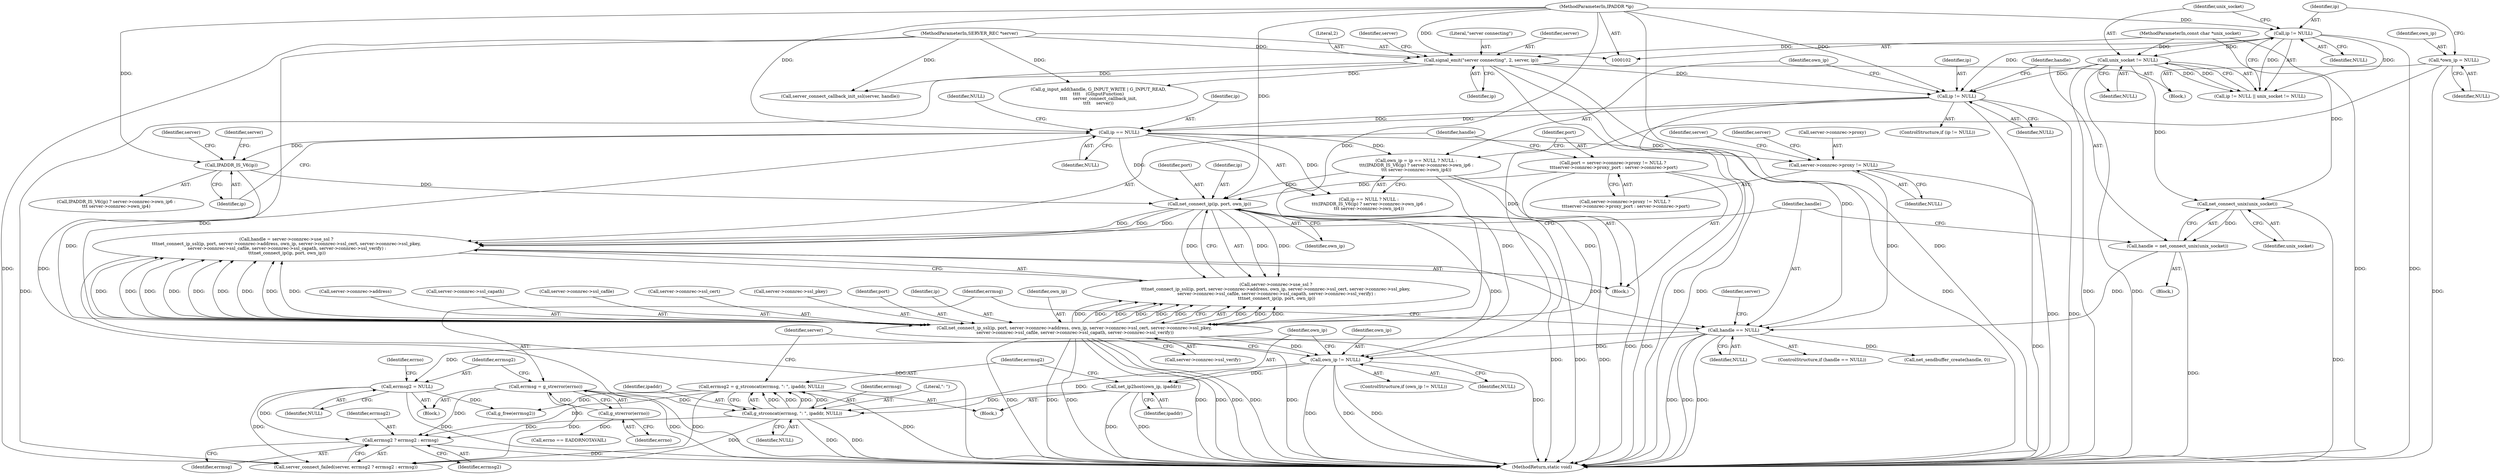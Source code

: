 digraph "0_irssi-proxy_85bbc05b21678e80423815d2ef1dfe26208491ab_3@pointer" {
"1000292" [label="(Call,errmsg2 ? errmsg2 : errmsg)"];
"1000258" [label="(Call,errmsg2 = g_strconcat(errmsg, \": \", ipaddr, NULL))"];
"1000260" [label="(Call,g_strconcat(errmsg, \": \", ipaddr, NULL))"];
"1000238" [label="(Call,errmsg = g_strerror(errno))"];
"1000240" [label="(Call,g_strerror(errno))"];
"1000255" [label="(Call,net_ip2host(own_ip, ipaddr))"];
"1000251" [label="(Call,own_ip != NULL)"];
"1000223" [label="(Call,net_connect_ip(ip, port, own_ip))"];
"1000144" [label="(Call,ip == NULL)"];
"1000137" [label="(Call,ip != NULL)"];
"1000124" [label="(Call,signal_emit(\"server connecting\", 2, server, ip))"];
"1000103" [label="(MethodParameterIn,SERVER_REC *server)"];
"1000118" [label="(Call,ip != NULL)"];
"1000104" [label="(MethodParameterIn,IPADDR *ip)"];
"1000121" [label="(Call,unix_socket != NULL)"];
"1000105" [label="(MethodParameterIn,const char *unix_socket)"];
"1000149" [label="(Call,IPADDR_IS_V6(ip))"];
"1000161" [label="(Call,port = server->connrec->proxy != NULL ?\n \t\t\tserver->connrec->proxy_port : server->connrec->port)"];
"1000141" [label="(Call,own_ip = ip == NULL ? NULL :\n\t\t\t(IPADDR_IS_V6(ip) ? server->connrec->own_ip6 :\n\t\t\t server->connrec->own_ip4))"];
"1000189" [label="(Call,net_connect_ip_ssl(ip, port, server->connrec->address, own_ip, server->connrec->ssl_cert, server->connrec->ssl_pkey,\n server->connrec->ssl_cafile, server->connrec->ssl_capath, server->connrec->ssl_verify))"];
"1000109" [label="(Call,*own_ip = NULL)"];
"1000234" [label="(Call,handle == NULL)"];
"1000181" [label="(Call,handle = server->connrec->use_ssl ?\n\t\t\tnet_connect_ip_ssl(ip, port, server->connrec->address, own_ip, server->connrec->ssl_cert, server->connrec->ssl_pkey,\n server->connrec->ssl_cafile, server->connrec->ssl_capath, server->connrec->ssl_verify) :\n \t\t\tnet_connect_ip(ip, port, own_ip))"];
"1000229" [label="(Call,handle = net_connect_unix(unix_socket))"];
"1000231" [label="(Call,net_connect_unix(unix_socket))"];
"1000164" [label="(Call,server->connrec->proxy != NULL)"];
"1000242" [label="(Call,errmsg2 = NULL)"];
"1000258" [label="(Call,errmsg2 = g_strconcat(errmsg, \": \", ipaddr, NULL))"];
"1000251" [label="(Call,own_ip != NULL)"];
"1000140" [label="(Block,)"];
"1000181" [label="(Call,handle = server->connrec->use_ssl ?\n\t\t\tnet_connect_ip_ssl(ip, port, server->connrec->address, own_ip, server->connrec->ssl_cert, server->connrec->ssl_pkey,\n server->connrec->ssl_cafile, server->connrec->ssl_capath, server->connrec->ssl_verify) :\n \t\t\tnet_connect_ip(ip, port, own_ip))"];
"1000170" [label="(Identifier,NULL)"];
"1000136" [label="(ControlStructure,if (ip != NULL))"];
"1000228" [label="(Block,)"];
"1000147" [label="(Identifier,NULL)"];
"1000139" [label="(Identifier,NULL)"];
"1000142" [label="(Identifier,own_ip)"];
"1000192" [label="(Call,server->connrec->address)"];
"1000213" [label="(Call,server->connrec->ssl_capath)"];
"1000260" [label="(Call,g_strconcat(errmsg, \": \", ipaddr, NULL))"];
"1000189" [label="(Call,net_connect_ip_ssl(ip, port, server->connrec->address, own_ip, server->connrec->ssl_cert, server->connrec->ssl_pkey,\n server->connrec->ssl_cafile, server->connrec->ssl_capath, server->connrec->ssl_verify))"];
"1000103" [label="(MethodParameterIn,SERVER_REC *server)"];
"1000290" [label="(Call,server_connect_failed(server, errmsg2 ? errmsg2 : errmsg))"];
"1000121" [label="(Call,unix_socket != NULL)"];
"1000296" [label="(Call,g_free(errmsg2))"];
"1000122" [label="(Identifier,unix_socket)"];
"1000224" [label="(Identifier,ip)"];
"1000124" [label="(Call,signal_emit(\"server connecting\", 2, server, ip))"];
"1000263" [label="(Identifier,ipaddr)"];
"1000313" [label="(Call,server_connect_callback_init_ssl(server, handle))"];
"1000164" [label="(Call,server->connrec->proxy != NULL)"];
"1000163" [label="(Call,server->connrec->proxy != NULL ?\n \t\t\tserver->connrec->proxy_port : server->connrec->port)"];
"1000250" [label="(ControlStructure,if (own_ip != NULL))"];
"1000162" [label="(Identifier,port)"];
"1000182" [label="(Identifier,handle)"];
"1000229" [label="(Call,handle = net_connect_unix(unix_socket))"];
"1000226" [label="(Identifier,own_ip)"];
"1000295" [label="(Identifier,errmsg)"];
"1000141" [label="(Call,own_ip = ip == NULL ? NULL :\n\t\t\t(IPADDR_IS_V6(ip) ? server->connrec->own_ip6 :\n\t\t\t server->connrec->own_ip4))"];
"1000208" [label="(Call,server->connrec->ssl_cafile)"];
"1000105" [label="(MethodParameterIn,const char *unix_socket)"];
"1000261" [label="(Identifier,errmsg)"];
"1000106" [label="(Block,)"];
"1000252" [label="(Identifier,own_ip)"];
"1000143" [label="(Call,ip == NULL ? NULL :\n\t\t\t(IPADDR_IS_V6(ip) ? server->connrec->own_ip6 :\n\t\t\t server->connrec->own_ip4))"];
"1000198" [label="(Call,server->connrec->ssl_cert)"];
"1000244" [label="(Identifier,NULL)"];
"1000125" [label="(Literal,\"server connecting\")"];
"1000330" [label="(MethodReturn,static void)"];
"1000148" [label="(Call,IPADDR_IS_V6(ip) ? server->connrec->own_ip6 :\n\t\t\t server->connrec->own_ip4)"];
"1000238" [label="(Call,errmsg = g_strerror(errno))"];
"1000203" [label="(Call,server->connrec->ssl_pkey)"];
"1000255" [label="(Call,net_ip2host(own_ip, ipaddr))"];
"1000231" [label="(Call,net_connect_unix(unix_socket))"];
"1000223" [label="(Call,net_connect_ip(ip, port, own_ip))"];
"1000243" [label="(Identifier,errmsg2)"];
"1000153" [label="(Identifier,server)"];
"1000149" [label="(Call,IPADDR_IS_V6(ip))"];
"1000158" [label="(Identifier,server)"];
"1000247" [label="(Identifier,errno)"];
"1000293" [label="(Identifier,errmsg2)"];
"1000253" [label="(Identifier,NULL)"];
"1000191" [label="(Identifier,port)"];
"1000111" [label="(Identifier,NULL)"];
"1000264" [label="(Identifier,NULL)"];
"1000137" [label="(Call,ip != NULL)"];
"1000161" [label="(Call,port = server->connrec->proxy != NULL ?\n \t\t\tserver->connrec->proxy_port : server->connrec->port)"];
"1000110" [label="(Identifier,own_ip)"];
"1000236" [label="(Identifier,NULL)"];
"1000117" [label="(Call,ip != NULL || unix_socket != NULL)"];
"1000109" [label="(Call,*own_ip = NULL)"];
"1000321" [label="(Call,g_input_add(handle, G_INPUT_WRITE | G_INPUT_READ,\n\t\t\t\t    (GInputFunction)\n\t\t\t\t    server_connect_callback_init,\n\t\t\t\t    server))"];
"1000190" [label="(Identifier,ip)"];
"1000237" [label="(Block,)"];
"1000138" [label="(Identifier,ip)"];
"1000127" [label="(Identifier,server)"];
"1000183" [label="(Call,server->connrec->use_ssl ?\n\t\t\tnet_connect_ip_ssl(ip, port, server->connrec->address, own_ip, server->connrec->ssl_cert, server->connrec->ssl_pkey,\n server->connrec->ssl_cafile, server->connrec->ssl_capath, server->connrec->ssl_verify) :\n \t\t\tnet_connect_ip(ip, port, own_ip))"];
"1000230" [label="(Identifier,handle)"];
"1000146" [label="(Identifier,NULL)"];
"1000256" [label="(Identifier,own_ip)"];
"1000132" [label="(Identifier,server)"];
"1000118" [label="(Call,ip != NULL)"];
"1000242" [label="(Call,errmsg2 = NULL)"];
"1000294" [label="(Identifier,errmsg2)"];
"1000235" [label="(Identifier,handle)"];
"1000234" [label="(Call,handle == NULL)"];
"1000292" [label="(Call,errmsg2 ? errmsg2 : errmsg)"];
"1000178" [label="(Identifier,server)"];
"1000150" [label="(Identifier,ip)"];
"1000120" [label="(Identifier,NULL)"];
"1000232" [label="(Identifier,unix_socket)"];
"1000126" [label="(Literal,2)"];
"1000104" [label="(MethodParameterIn,IPADDR *ip)"];
"1000262" [label="(Literal,\": \")"];
"1000246" [label="(Call,errno == EADDRNOTAVAIL)"];
"1000218" [label="(Call,server->connrec->ssl_verify)"];
"1000233" [label="(ControlStructure,if (handle == NULL))"];
"1000267" [label="(Identifier,server)"];
"1000128" [label="(Identifier,ip)"];
"1000145" [label="(Identifier,ip)"];
"1000240" [label="(Call,g_strerror(errno))"];
"1000302" [label="(Identifier,server)"];
"1000119" [label="(Identifier,ip)"];
"1000144" [label="(Call,ip == NULL)"];
"1000304" [label="(Call,net_sendbuffer_create(handle, 0))"];
"1000257" [label="(Identifier,ipaddr)"];
"1000197" [label="(Identifier,own_ip)"];
"1000259" [label="(Identifier,errmsg2)"];
"1000173" [label="(Identifier,server)"];
"1000254" [label="(Block,)"];
"1000165" [label="(Call,server->connrec->proxy)"];
"1000225" [label="(Identifier,port)"];
"1000241" [label="(Identifier,errno)"];
"1000239" [label="(Identifier,errmsg)"];
"1000123" [label="(Identifier,NULL)"];
"1000292" -> "1000290"  [label="AST: "];
"1000292" -> "1000294"  [label="CFG: "];
"1000292" -> "1000295"  [label="CFG: "];
"1000293" -> "1000292"  [label="AST: "];
"1000294" -> "1000292"  [label="AST: "];
"1000295" -> "1000292"  [label="AST: "];
"1000290" -> "1000292"  [label="CFG: "];
"1000292" -> "1000330"  [label="DDG: "];
"1000258" -> "1000292"  [label="DDG: "];
"1000242" -> "1000292"  [label="DDG: "];
"1000238" -> "1000292"  [label="DDG: "];
"1000260" -> "1000292"  [label="DDG: "];
"1000258" -> "1000254"  [label="AST: "];
"1000258" -> "1000260"  [label="CFG: "];
"1000259" -> "1000258"  [label="AST: "];
"1000260" -> "1000258"  [label="AST: "];
"1000267" -> "1000258"  [label="CFG: "];
"1000258" -> "1000330"  [label="DDG: "];
"1000260" -> "1000258"  [label="DDG: "];
"1000260" -> "1000258"  [label="DDG: "];
"1000260" -> "1000258"  [label="DDG: "];
"1000260" -> "1000258"  [label="DDG: "];
"1000258" -> "1000290"  [label="DDG: "];
"1000258" -> "1000296"  [label="DDG: "];
"1000260" -> "1000264"  [label="CFG: "];
"1000261" -> "1000260"  [label="AST: "];
"1000262" -> "1000260"  [label="AST: "];
"1000263" -> "1000260"  [label="AST: "];
"1000264" -> "1000260"  [label="AST: "];
"1000260" -> "1000330"  [label="DDG: "];
"1000260" -> "1000330"  [label="DDG: "];
"1000238" -> "1000260"  [label="DDG: "];
"1000255" -> "1000260"  [label="DDG: "];
"1000251" -> "1000260"  [label="DDG: "];
"1000260" -> "1000290"  [label="DDG: "];
"1000238" -> "1000237"  [label="AST: "];
"1000238" -> "1000240"  [label="CFG: "];
"1000239" -> "1000238"  [label="AST: "];
"1000240" -> "1000238"  [label="AST: "];
"1000243" -> "1000238"  [label="CFG: "];
"1000238" -> "1000330"  [label="DDG: "];
"1000240" -> "1000238"  [label="DDG: "];
"1000238" -> "1000290"  [label="DDG: "];
"1000240" -> "1000241"  [label="CFG: "];
"1000241" -> "1000240"  [label="AST: "];
"1000240" -> "1000246"  [label="DDG: "];
"1000255" -> "1000254"  [label="AST: "];
"1000255" -> "1000257"  [label="CFG: "];
"1000256" -> "1000255"  [label="AST: "];
"1000257" -> "1000255"  [label="AST: "];
"1000259" -> "1000255"  [label="CFG: "];
"1000255" -> "1000330"  [label="DDG: "];
"1000255" -> "1000330"  [label="DDG: "];
"1000251" -> "1000255"  [label="DDG: "];
"1000251" -> "1000250"  [label="AST: "];
"1000251" -> "1000253"  [label="CFG: "];
"1000252" -> "1000251"  [label="AST: "];
"1000253" -> "1000251"  [label="AST: "];
"1000256" -> "1000251"  [label="CFG: "];
"1000267" -> "1000251"  [label="CFG: "];
"1000251" -> "1000330"  [label="DDG: "];
"1000251" -> "1000330"  [label="DDG: "];
"1000251" -> "1000330"  [label="DDG: "];
"1000223" -> "1000251"  [label="DDG: "];
"1000189" -> "1000251"  [label="DDG: "];
"1000109" -> "1000251"  [label="DDG: "];
"1000234" -> "1000251"  [label="DDG: "];
"1000223" -> "1000183"  [label="AST: "];
"1000223" -> "1000226"  [label="CFG: "];
"1000224" -> "1000223"  [label="AST: "];
"1000225" -> "1000223"  [label="AST: "];
"1000226" -> "1000223"  [label="AST: "];
"1000183" -> "1000223"  [label="CFG: "];
"1000223" -> "1000330"  [label="DDG: "];
"1000223" -> "1000330"  [label="DDG: "];
"1000223" -> "1000330"  [label="DDG: "];
"1000223" -> "1000181"  [label="DDG: "];
"1000223" -> "1000181"  [label="DDG: "];
"1000223" -> "1000181"  [label="DDG: "];
"1000223" -> "1000183"  [label="DDG: "];
"1000223" -> "1000183"  [label="DDG: "];
"1000223" -> "1000183"  [label="DDG: "];
"1000144" -> "1000223"  [label="DDG: "];
"1000149" -> "1000223"  [label="DDG: "];
"1000104" -> "1000223"  [label="DDG: "];
"1000161" -> "1000223"  [label="DDG: "];
"1000141" -> "1000223"  [label="DDG: "];
"1000144" -> "1000143"  [label="AST: "];
"1000144" -> "1000146"  [label="CFG: "];
"1000145" -> "1000144"  [label="AST: "];
"1000146" -> "1000144"  [label="AST: "];
"1000147" -> "1000144"  [label="CFG: "];
"1000150" -> "1000144"  [label="CFG: "];
"1000144" -> "1000141"  [label="DDG: "];
"1000137" -> "1000144"  [label="DDG: "];
"1000137" -> "1000144"  [label="DDG: "];
"1000104" -> "1000144"  [label="DDG: "];
"1000144" -> "1000143"  [label="DDG: "];
"1000144" -> "1000149"  [label="DDG: "];
"1000144" -> "1000164"  [label="DDG: "];
"1000144" -> "1000189"  [label="DDG: "];
"1000137" -> "1000136"  [label="AST: "];
"1000137" -> "1000139"  [label="CFG: "];
"1000138" -> "1000137"  [label="AST: "];
"1000139" -> "1000137"  [label="AST: "];
"1000142" -> "1000137"  [label="CFG: "];
"1000230" -> "1000137"  [label="CFG: "];
"1000137" -> "1000330"  [label="DDG: "];
"1000137" -> "1000330"  [label="DDG: "];
"1000124" -> "1000137"  [label="DDG: "];
"1000104" -> "1000137"  [label="DDG: "];
"1000121" -> "1000137"  [label="DDG: "];
"1000118" -> "1000137"  [label="DDG: "];
"1000137" -> "1000234"  [label="DDG: "];
"1000124" -> "1000106"  [label="AST: "];
"1000124" -> "1000128"  [label="CFG: "];
"1000125" -> "1000124"  [label="AST: "];
"1000126" -> "1000124"  [label="AST: "];
"1000127" -> "1000124"  [label="AST: "];
"1000128" -> "1000124"  [label="AST: "];
"1000132" -> "1000124"  [label="CFG: "];
"1000124" -> "1000330"  [label="DDG: "];
"1000124" -> "1000330"  [label="DDG: "];
"1000124" -> "1000330"  [label="DDG: "];
"1000103" -> "1000124"  [label="DDG: "];
"1000118" -> "1000124"  [label="DDG: "];
"1000104" -> "1000124"  [label="DDG: "];
"1000124" -> "1000290"  [label="DDG: "];
"1000124" -> "1000313"  [label="DDG: "];
"1000124" -> "1000321"  [label="DDG: "];
"1000103" -> "1000102"  [label="AST: "];
"1000103" -> "1000330"  [label="DDG: "];
"1000103" -> "1000290"  [label="DDG: "];
"1000103" -> "1000313"  [label="DDG: "];
"1000103" -> "1000321"  [label="DDG: "];
"1000118" -> "1000117"  [label="AST: "];
"1000118" -> "1000120"  [label="CFG: "];
"1000119" -> "1000118"  [label="AST: "];
"1000120" -> "1000118"  [label="AST: "];
"1000122" -> "1000118"  [label="CFG: "];
"1000117" -> "1000118"  [label="CFG: "];
"1000118" -> "1000330"  [label="DDG: "];
"1000118" -> "1000117"  [label="DDG: "];
"1000118" -> "1000117"  [label="DDG: "];
"1000104" -> "1000118"  [label="DDG: "];
"1000118" -> "1000121"  [label="DDG: "];
"1000104" -> "1000102"  [label="AST: "];
"1000104" -> "1000330"  [label="DDG: "];
"1000104" -> "1000149"  [label="DDG: "];
"1000104" -> "1000189"  [label="DDG: "];
"1000121" -> "1000117"  [label="AST: "];
"1000121" -> "1000123"  [label="CFG: "];
"1000122" -> "1000121"  [label="AST: "];
"1000123" -> "1000121"  [label="AST: "];
"1000117" -> "1000121"  [label="CFG: "];
"1000121" -> "1000330"  [label="DDG: "];
"1000121" -> "1000330"  [label="DDG: "];
"1000121" -> "1000117"  [label="DDG: "];
"1000121" -> "1000117"  [label="DDG: "];
"1000105" -> "1000121"  [label="DDG: "];
"1000121" -> "1000231"  [label="DDG: "];
"1000105" -> "1000102"  [label="AST: "];
"1000105" -> "1000330"  [label="DDG: "];
"1000105" -> "1000231"  [label="DDG: "];
"1000149" -> "1000148"  [label="AST: "];
"1000149" -> "1000150"  [label="CFG: "];
"1000150" -> "1000149"  [label="AST: "];
"1000153" -> "1000149"  [label="CFG: "];
"1000158" -> "1000149"  [label="CFG: "];
"1000149" -> "1000189"  [label="DDG: "];
"1000161" -> "1000140"  [label="AST: "];
"1000161" -> "1000163"  [label="CFG: "];
"1000162" -> "1000161"  [label="AST: "];
"1000163" -> "1000161"  [label="AST: "];
"1000182" -> "1000161"  [label="CFG: "];
"1000161" -> "1000330"  [label="DDG: "];
"1000161" -> "1000189"  [label="DDG: "];
"1000141" -> "1000140"  [label="AST: "];
"1000141" -> "1000143"  [label="CFG: "];
"1000142" -> "1000141"  [label="AST: "];
"1000143" -> "1000141"  [label="AST: "];
"1000162" -> "1000141"  [label="CFG: "];
"1000141" -> "1000330"  [label="DDG: "];
"1000141" -> "1000189"  [label="DDG: "];
"1000189" -> "1000183"  [label="AST: "];
"1000189" -> "1000218"  [label="CFG: "];
"1000190" -> "1000189"  [label="AST: "];
"1000191" -> "1000189"  [label="AST: "];
"1000192" -> "1000189"  [label="AST: "];
"1000197" -> "1000189"  [label="AST: "];
"1000198" -> "1000189"  [label="AST: "];
"1000203" -> "1000189"  [label="AST: "];
"1000208" -> "1000189"  [label="AST: "];
"1000213" -> "1000189"  [label="AST: "];
"1000218" -> "1000189"  [label="AST: "];
"1000183" -> "1000189"  [label="CFG: "];
"1000189" -> "1000330"  [label="DDG: "];
"1000189" -> "1000330"  [label="DDG: "];
"1000189" -> "1000330"  [label="DDG: "];
"1000189" -> "1000330"  [label="DDG: "];
"1000189" -> "1000330"  [label="DDG: "];
"1000189" -> "1000330"  [label="DDG: "];
"1000189" -> "1000330"  [label="DDG: "];
"1000189" -> "1000330"  [label="DDG: "];
"1000189" -> "1000330"  [label="DDG: "];
"1000189" -> "1000181"  [label="DDG: "];
"1000189" -> "1000181"  [label="DDG: "];
"1000189" -> "1000181"  [label="DDG: "];
"1000189" -> "1000181"  [label="DDG: "];
"1000189" -> "1000181"  [label="DDG: "];
"1000189" -> "1000181"  [label="DDG: "];
"1000189" -> "1000181"  [label="DDG: "];
"1000189" -> "1000181"  [label="DDG: "];
"1000189" -> "1000181"  [label="DDG: "];
"1000189" -> "1000183"  [label="DDG: "];
"1000189" -> "1000183"  [label="DDG: "];
"1000189" -> "1000183"  [label="DDG: "];
"1000189" -> "1000183"  [label="DDG: "];
"1000189" -> "1000183"  [label="DDG: "];
"1000189" -> "1000183"  [label="DDG: "];
"1000189" -> "1000183"  [label="DDG: "];
"1000189" -> "1000183"  [label="DDG: "];
"1000189" -> "1000183"  [label="DDG: "];
"1000109" -> "1000106"  [label="AST: "];
"1000109" -> "1000111"  [label="CFG: "];
"1000110" -> "1000109"  [label="AST: "];
"1000111" -> "1000109"  [label="AST: "];
"1000119" -> "1000109"  [label="CFG: "];
"1000109" -> "1000330"  [label="DDG: "];
"1000234" -> "1000233"  [label="AST: "];
"1000234" -> "1000236"  [label="CFG: "];
"1000235" -> "1000234"  [label="AST: "];
"1000236" -> "1000234"  [label="AST: "];
"1000239" -> "1000234"  [label="CFG: "];
"1000302" -> "1000234"  [label="CFG: "];
"1000234" -> "1000330"  [label="DDG: "];
"1000234" -> "1000330"  [label="DDG: "];
"1000234" -> "1000330"  [label="DDG: "];
"1000181" -> "1000234"  [label="DDG: "];
"1000229" -> "1000234"  [label="DDG: "];
"1000164" -> "1000234"  [label="DDG: "];
"1000234" -> "1000242"  [label="DDG: "];
"1000234" -> "1000304"  [label="DDG: "];
"1000181" -> "1000140"  [label="AST: "];
"1000181" -> "1000183"  [label="CFG: "];
"1000182" -> "1000181"  [label="AST: "];
"1000183" -> "1000181"  [label="AST: "];
"1000235" -> "1000181"  [label="CFG: "];
"1000181" -> "1000330"  [label="DDG: "];
"1000229" -> "1000228"  [label="AST: "];
"1000229" -> "1000231"  [label="CFG: "];
"1000230" -> "1000229"  [label="AST: "];
"1000231" -> "1000229"  [label="AST: "];
"1000235" -> "1000229"  [label="CFG: "];
"1000229" -> "1000330"  [label="DDG: "];
"1000231" -> "1000229"  [label="DDG: "];
"1000231" -> "1000232"  [label="CFG: "];
"1000232" -> "1000231"  [label="AST: "];
"1000231" -> "1000330"  [label="DDG: "];
"1000164" -> "1000163"  [label="AST: "];
"1000164" -> "1000170"  [label="CFG: "];
"1000165" -> "1000164"  [label="AST: "];
"1000170" -> "1000164"  [label="AST: "];
"1000173" -> "1000164"  [label="CFG: "];
"1000178" -> "1000164"  [label="CFG: "];
"1000164" -> "1000330"  [label="DDG: "];
"1000242" -> "1000237"  [label="AST: "];
"1000242" -> "1000244"  [label="CFG: "];
"1000243" -> "1000242"  [label="AST: "];
"1000244" -> "1000242"  [label="AST: "];
"1000247" -> "1000242"  [label="CFG: "];
"1000242" -> "1000330"  [label="DDG: "];
"1000242" -> "1000290"  [label="DDG: "];
"1000242" -> "1000296"  [label="DDG: "];
}
